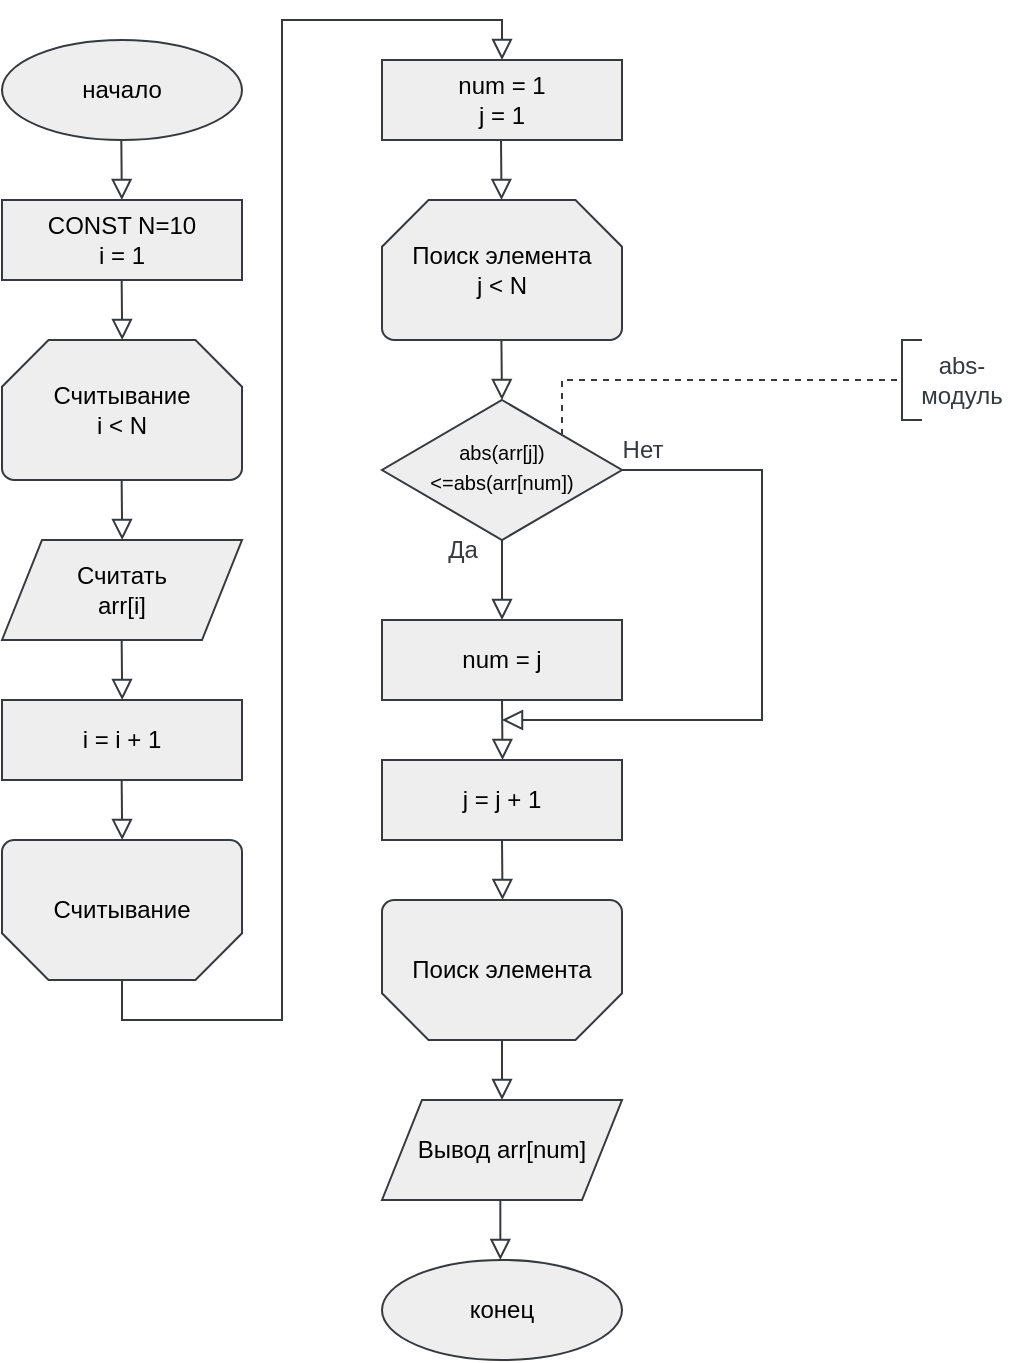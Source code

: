 <mxfile version="22.0.2" type="device">
  <diagram id="C5RBs43oDa-KdzZeNtuy" name="Page-1">
    <mxGraphModel dx="2060" dy="713" grid="1" gridSize="10" guides="1" tooltips="1" connect="1" arrows="1" fold="1" page="1" pageScale="1" pageWidth="827" pageHeight="1169" background="none" math="0" shadow="0">
      <root>
        <mxCell id="WIyWlLk6GJQsqaUBKTNV-0" />
        <mxCell id="WIyWlLk6GJQsqaUBKTNV-1" parent="WIyWlLk6GJQsqaUBKTNV-0" />
        <mxCell id="O6kwRCL_06sW0Yhjf2Mc-2" value="начало" style="ellipse;whiteSpace=wrap;html=1;strokeColor=#36393d;fillColor=#eeeeee;fontColor=#000000;" parent="WIyWlLk6GJQsqaUBKTNV-1" vertex="1">
          <mxGeometry x="-770" y="30" width="120" height="50" as="geometry" />
        </mxCell>
        <mxCell id="CJra_WSzJUt3smpGOyG3-4" value="&lt;font style=&quot;font-size: 12px;&quot;&gt;&lt;span style=&quot;&quot;&gt;Считывание&lt;/span&gt;&lt;br&gt;&lt;font style=&quot;font-size: 12px;&quot;&gt;i &amp;lt; N&lt;/font&gt;&lt;/font&gt;" style="strokeWidth=1;html=1;shape=mxgraph.flowchart.loop_limit;whiteSpace=wrap;strokeColor=#36393d;fillColor=#eeeeee;fontColor=#000000;" parent="WIyWlLk6GJQsqaUBKTNV-1" vertex="1">
          <mxGeometry x="-770" y="180" width="120" height="70" as="geometry" />
        </mxCell>
        <mxCell id="CJra_WSzJUt3smpGOyG3-6" value="" style="rounded=0;html=1;jettySize=auto;orthogonalLoop=1;fontSize=11;endArrow=block;endFill=0;endSize=8;strokeWidth=1;shadow=0;labelBackgroundColor=none;edgeStyle=orthogonalEdgeStyle;strokeColor=#36393d;fillColor=#eeeeee;fontColor=#000000;" parent="WIyWlLk6GJQsqaUBKTNV-1" edge="1">
          <mxGeometry relative="1" as="geometry">
            <mxPoint x="-710.17" y="250" as="sourcePoint" />
            <mxPoint x="-709.9" y="280" as="targetPoint" />
          </mxGeometry>
        </mxCell>
        <mxCell id="CJra_WSzJUt3smpGOyG3-8" value="Считать&lt;br&gt;arr[i]" style="shape=parallelogram;perimeter=parallelogramPerimeter;whiteSpace=wrap;html=1;fixedSize=1;strokeColor=#36393d;fillColor=#eeeeee;fontColor=#000000;" parent="WIyWlLk6GJQsqaUBKTNV-1" vertex="1">
          <mxGeometry x="-770" y="280" width="120" height="50" as="geometry" />
        </mxCell>
        <mxCell id="CJra_WSzJUt3smpGOyG3-32" value="" style="rounded=0;html=1;jettySize=auto;orthogonalLoop=1;fontSize=11;endArrow=block;endFill=0;endSize=8;strokeWidth=1;shadow=0;labelBackgroundColor=none;edgeStyle=orthogonalEdgeStyle;strokeColor=#36393d;fillColor=#eeeeee;fontColor=#000000;" parent="WIyWlLk6GJQsqaUBKTNV-1" edge="1">
          <mxGeometry relative="1" as="geometry">
            <mxPoint x="-710.34" y="80" as="sourcePoint" />
            <mxPoint x="-710.07" y="110" as="targetPoint" />
          </mxGeometry>
        </mxCell>
        <mxCell id="CJra_WSzJUt3smpGOyG3-35" value="" style="rounded=0;html=1;jettySize=auto;orthogonalLoop=1;fontSize=11;endArrow=block;endFill=0;endSize=8;strokeWidth=1;shadow=0;labelBackgroundColor=none;edgeStyle=orthogonalEdgeStyle;strokeColor=#36393d;fillColor=#eeeeee;fontColor=#000000;" parent="WIyWlLk6GJQsqaUBKTNV-1" edge="1">
          <mxGeometry relative="1" as="geometry">
            <mxPoint x="-710.17" y="150" as="sourcePoint" />
            <mxPoint x="-709.9" y="180" as="targetPoint" />
          </mxGeometry>
        </mxCell>
        <mxCell id="gXV8-5lS1U5zjnlFUvk6-14" value="&lt;font style=&quot;font-size: 10px;&quot;&gt;abs(arr[j])&amp;lt;=abs(arr[num])&lt;/font&gt;" style="rhombus;whiteSpace=wrap;html=1;shadow=0;fontFamily=Helvetica;fontSize=12;align=center;strokeWidth=1;spacing=6;spacingTop=-4;strokeColor=#36393d;fillColor=#eeeeee;fontColor=#000000;" parent="WIyWlLk6GJQsqaUBKTNV-1" vertex="1">
          <mxGeometry x="-580" y="210" width="120" height="70" as="geometry" />
        </mxCell>
        <mxCell id="Kg9K-jLbq-SvP9runcIR-1" value="" style="rounded=0;html=1;jettySize=auto;orthogonalLoop=1;fontSize=11;endArrow=block;endFill=0;endSize=8;strokeWidth=1;shadow=0;labelBackgroundColor=none;edgeStyle=orthogonalEdgeStyle;strokeColor=#36393d;fillColor=#eeeeee;fontColor=#000000;" parent="WIyWlLk6GJQsqaUBKTNV-1" edge="1">
          <mxGeometry relative="1" as="geometry">
            <mxPoint x="-710.17" y="330" as="sourcePoint" />
            <mxPoint x="-709.9" y="360" as="targetPoint" />
          </mxGeometry>
        </mxCell>
        <mxCell id="Kg9K-jLbq-SvP9runcIR-3" value="" style="rounded=0;html=1;jettySize=auto;orthogonalLoop=1;fontSize=11;endArrow=block;endFill=0;endSize=8;strokeWidth=1;shadow=0;labelBackgroundColor=none;edgeStyle=orthogonalEdgeStyle;strokeColor=#36393d;fillColor=#eeeeee;fontColor=#000000;" parent="WIyWlLk6GJQsqaUBKTNV-1" edge="1">
          <mxGeometry relative="1" as="geometry">
            <mxPoint x="-710.17" y="400" as="sourcePoint" />
            <mxPoint x="-709.9" y="430" as="targetPoint" />
          </mxGeometry>
        </mxCell>
        <mxCell id="Kg9K-jLbq-SvP9runcIR-16" value="Считывание" style="strokeWidth=1;html=1;shape=mxgraph.flowchart.loop_limit;whiteSpace=wrap;strokeColor=#36393d;fillColor=#eeeeee;fontColor=#000000;direction=west;" parent="WIyWlLk6GJQsqaUBKTNV-1" vertex="1">
          <mxGeometry x="-770" y="430" width="120" height="70" as="geometry" />
        </mxCell>
        <mxCell id="Kg9K-jLbq-SvP9runcIR-17" value="" style="rounded=0;html=1;jettySize=auto;orthogonalLoop=1;fontSize=11;endArrow=block;endFill=0;endSize=8;strokeWidth=1;shadow=0;labelBackgroundColor=none;edgeStyle=orthogonalEdgeStyle;strokeColor=#36393d;fillColor=#eeeeee;fontColor=#000000;" parent="WIyWlLk6GJQsqaUBKTNV-1" edge="1">
          <mxGeometry relative="1" as="geometry">
            <mxPoint x="-520" y="530" as="sourcePoint" />
            <mxPoint x="-520" y="560" as="targetPoint" />
          </mxGeometry>
        </mxCell>
        <mxCell id="Kg9K-jLbq-SvP9runcIR-18" value="конец" style="ellipse;whiteSpace=wrap;html=1;strokeColor=#36393d;fillColor=#eeeeee;fontColor=#000000;" parent="WIyWlLk6GJQsqaUBKTNV-1" vertex="1">
          <mxGeometry x="-580" y="640" width="120" height="50" as="geometry" />
        </mxCell>
        <mxCell id="SMtHybRJAJT8ehfguQuV-0" value="CONST N=10&lt;br&gt;i = 1" style="rounded=0;whiteSpace=wrap;html=1;strokeColor=#36393d;fillColor=#eeeeee;fontColor=#000000;" parent="WIyWlLk6GJQsqaUBKTNV-1" vertex="1">
          <mxGeometry x="-770" y="110" width="120" height="40" as="geometry" />
        </mxCell>
        <mxCell id="SMtHybRJAJT8ehfguQuV-1" value="i = i + 1" style="rounded=0;whiteSpace=wrap;html=1;strokeColor=#36393d;fillColor=#eeeeee;fontColor=#000000;" parent="WIyWlLk6GJQsqaUBKTNV-1" vertex="1">
          <mxGeometry x="-770" y="360" width="120" height="40" as="geometry" />
        </mxCell>
        <mxCell id="SMtHybRJAJT8ehfguQuV-2" value="" style="rounded=0;html=1;jettySize=auto;orthogonalLoop=1;fontSize=11;endArrow=block;endFill=0;endSize=8;strokeWidth=1;shadow=0;labelBackgroundColor=none;edgeStyle=orthogonalEdgeStyle;strokeColor=#36393d;fillColor=#eeeeee;fontColor=#000000;exitX=0.5;exitY=0;exitDx=0;exitDy=0;exitPerimeter=0;" parent="WIyWlLk6GJQsqaUBKTNV-1" source="Kg9K-jLbq-SvP9runcIR-16" edge="1">
          <mxGeometry relative="1" as="geometry">
            <mxPoint x="-710.29" y="570" as="sourcePoint" />
            <mxPoint x="-520" y="40" as="targetPoint" />
            <Array as="points">
              <mxPoint x="-710" y="520" />
              <mxPoint x="-630" y="520" />
              <mxPoint x="-630" y="20" />
              <mxPoint x="-520" y="20" />
            </Array>
          </mxGeometry>
        </mxCell>
        <mxCell id="SMtHybRJAJT8ehfguQuV-3" value="num = 1&lt;br&gt;j = 1" style="rounded=0;whiteSpace=wrap;html=1;strokeColor=#36393d;fillColor=#eeeeee;fontColor=#000000;" parent="WIyWlLk6GJQsqaUBKTNV-1" vertex="1">
          <mxGeometry x="-580" y="40" width="120" height="40" as="geometry" />
        </mxCell>
        <mxCell id="SMtHybRJAJT8ehfguQuV-4" value="Поиск элемента&lt;br&gt;j &amp;lt; N" style="strokeWidth=1;html=1;shape=mxgraph.flowchart.loop_limit;whiteSpace=wrap;strokeColor=#36393d;fillColor=#eeeeee;fontColor=#000000;" parent="WIyWlLk6GJQsqaUBKTNV-1" vertex="1">
          <mxGeometry x="-580" y="110" width="120" height="70" as="geometry" />
        </mxCell>
        <mxCell id="SMtHybRJAJT8ehfguQuV-5" value="" style="rounded=0;html=1;jettySize=auto;orthogonalLoop=1;fontSize=11;endArrow=block;endFill=0;endSize=8;strokeWidth=1;shadow=0;labelBackgroundColor=none;edgeStyle=orthogonalEdgeStyle;strokeColor=#36393d;fillColor=#eeeeee;fontColor=#000000;" parent="WIyWlLk6GJQsqaUBKTNV-1" edge="1">
          <mxGeometry relative="1" as="geometry">
            <mxPoint x="-520.5" y="80" as="sourcePoint" />
            <mxPoint x="-520.23" y="110" as="targetPoint" />
          </mxGeometry>
        </mxCell>
        <mxCell id="SMtHybRJAJT8ehfguQuV-6" value="" style="rounded=0;html=1;jettySize=auto;orthogonalLoop=1;fontSize=11;endArrow=block;endFill=0;endSize=8;strokeWidth=1;shadow=0;labelBackgroundColor=none;edgeStyle=orthogonalEdgeStyle;strokeColor=#36393d;fillColor=#eeeeee;fontColor=#000000;" parent="WIyWlLk6GJQsqaUBKTNV-1" edge="1">
          <mxGeometry relative="1" as="geometry">
            <mxPoint x="-520.29" y="180" as="sourcePoint" />
            <mxPoint x="-520.02" y="210" as="targetPoint" />
          </mxGeometry>
        </mxCell>
        <mxCell id="SMtHybRJAJT8ehfguQuV-7" value="" style="rounded=0;html=1;jettySize=auto;orthogonalLoop=1;fontSize=11;endArrow=block;endFill=0;endSize=8;strokeWidth=1;shadow=0;labelBackgroundColor=none;edgeStyle=orthogonalEdgeStyle;strokeColor=#36393d;fillColor=#eeeeee;fontColor=#000000;exitX=0.5;exitY=1;exitDx=0;exitDy=0;" parent="WIyWlLk6GJQsqaUBKTNV-1" source="gXV8-5lS1U5zjnlFUvk6-14" edge="1">
          <mxGeometry relative="1" as="geometry">
            <mxPoint x="-520.42" y="280" as="sourcePoint" />
            <mxPoint x="-520" y="320" as="targetPoint" />
            <Array as="points" />
          </mxGeometry>
        </mxCell>
        <mxCell id="SMtHybRJAJT8ehfguQuV-8" value="Да" style="text;html=1;align=center;verticalAlign=middle;resizable=0;points=[];autosize=1;strokeColor=none;fillColor=none;fontColor=#36393d;" parent="WIyWlLk6GJQsqaUBKTNV-1" vertex="1">
          <mxGeometry x="-560" y="270" width="40" height="30" as="geometry" />
        </mxCell>
        <mxCell id="SMtHybRJAJT8ehfguQuV-9" value="num = j" style="rounded=0;whiteSpace=wrap;html=1;strokeColor=#36393d;fillColor=#eeeeee;fontColor=#000000;" parent="WIyWlLk6GJQsqaUBKTNV-1" vertex="1">
          <mxGeometry x="-580" y="320" width="120" height="40" as="geometry" />
        </mxCell>
        <mxCell id="SMtHybRJAJT8ehfguQuV-10" value="Поиск элемента" style="strokeWidth=1;html=1;shape=mxgraph.flowchart.loop_limit;whiteSpace=wrap;strokeColor=#36393d;fillColor=#eeeeee;fontColor=#000000;direction=west;" parent="WIyWlLk6GJQsqaUBKTNV-1" vertex="1">
          <mxGeometry x="-580" y="460" width="120" height="70" as="geometry" />
        </mxCell>
        <mxCell id="SMtHybRJAJT8ehfguQuV-11" value="" style="rounded=0;html=1;jettySize=auto;orthogonalLoop=1;fontSize=11;endArrow=block;endFill=0;endSize=8;strokeWidth=1;shadow=0;labelBackgroundColor=none;edgeStyle=orthogonalEdgeStyle;strokeColor=#36393d;fillColor=#eeeeee;fontColor=#000000;" parent="WIyWlLk6GJQsqaUBKTNV-1" edge="1">
          <mxGeometry relative="1" as="geometry">
            <mxPoint x="-520" y="360" as="sourcePoint" />
            <mxPoint x="-519.73" y="390" as="targetPoint" />
          </mxGeometry>
        </mxCell>
        <mxCell id="SMtHybRJAJT8ehfguQuV-12" value="" style="rounded=0;html=1;jettySize=auto;orthogonalLoop=1;fontSize=11;endArrow=block;endFill=0;endSize=8;strokeWidth=1;shadow=0;labelBackgroundColor=none;edgeStyle=orthogonalEdgeStyle;strokeColor=#36393d;fillColor=#eeeeee;fontColor=#000000;exitX=1;exitY=0.5;exitDx=0;exitDy=0;" parent="WIyWlLk6GJQsqaUBKTNV-1" source="gXV8-5lS1U5zjnlFUvk6-14" edge="1">
          <mxGeometry relative="1" as="geometry">
            <mxPoint x="-260.08" y="260" as="sourcePoint" />
            <mxPoint x="-520" y="370" as="targetPoint" />
            <Array as="points">
              <mxPoint x="-390" y="245" />
              <mxPoint x="-390" y="370" />
            </Array>
          </mxGeometry>
        </mxCell>
        <mxCell id="SMtHybRJAJT8ehfguQuV-16" value="j = j + 1" style="rounded=0;whiteSpace=wrap;html=1;strokeColor=#36393d;fillColor=#eeeeee;fontColor=#000000;" parent="WIyWlLk6GJQsqaUBKTNV-1" vertex="1">
          <mxGeometry x="-580" y="390" width="120" height="40" as="geometry" />
        </mxCell>
        <mxCell id="SMtHybRJAJT8ehfguQuV-17" value="" style="rounded=0;html=1;jettySize=auto;orthogonalLoop=1;fontSize=11;endArrow=block;endFill=0;endSize=8;strokeWidth=1;shadow=0;labelBackgroundColor=none;edgeStyle=orthogonalEdgeStyle;strokeColor=#36393d;fillColor=#eeeeee;fontColor=#000000;" parent="WIyWlLk6GJQsqaUBKTNV-1" edge="1">
          <mxGeometry relative="1" as="geometry">
            <mxPoint x="-520" y="430" as="sourcePoint" />
            <mxPoint x="-519.73" y="460" as="targetPoint" />
          </mxGeometry>
        </mxCell>
        <mxCell id="SMtHybRJAJT8ehfguQuV-18" value="Нет" style="text;html=1;align=center;verticalAlign=middle;resizable=0;points=[];autosize=1;strokeColor=none;fillColor=none;fontColor=#36393d;" parent="WIyWlLk6GJQsqaUBKTNV-1" vertex="1">
          <mxGeometry x="-470" y="220" width="40" height="30" as="geometry" />
        </mxCell>
        <mxCell id="SMtHybRJAJT8ehfguQuV-19" value="Вывод arr[num]" style="shape=parallelogram;perimeter=parallelogramPerimeter;whiteSpace=wrap;html=1;fixedSize=1;strokeColor=#36393d;fillColor=#eeeeee;fontColor=#000000;" parent="WIyWlLk6GJQsqaUBKTNV-1" vertex="1">
          <mxGeometry x="-580" y="560" width="120" height="50" as="geometry" />
        </mxCell>
        <mxCell id="SMtHybRJAJT8ehfguQuV-20" value="" style="rounded=0;html=1;jettySize=auto;orthogonalLoop=1;fontSize=11;endArrow=block;endFill=0;endSize=8;strokeWidth=1;shadow=0;labelBackgroundColor=none;edgeStyle=orthogonalEdgeStyle;strokeColor=#36393d;fillColor=#eeeeee;fontColor=#000000;" parent="WIyWlLk6GJQsqaUBKTNV-1" edge="1">
          <mxGeometry relative="1" as="geometry">
            <mxPoint x="-520.83" y="610" as="sourcePoint" />
            <mxPoint x="-520.83" y="640" as="targetPoint" />
          </mxGeometry>
        </mxCell>
        <mxCell id="kn3eDTNyuo5gu1RkgG4t-0" value="" style="endArrow=none;dashed=1;html=1;rounded=0;exitX=1;exitY=0;exitDx=0;exitDy=0;strokeColor=#36393d;" edge="1" parent="WIyWlLk6GJQsqaUBKTNV-1" source="gXV8-5lS1U5zjnlFUvk6-14">
          <mxGeometry width="50" height="50" relative="1" as="geometry">
            <mxPoint x="-460" y="290" as="sourcePoint" />
            <mxPoint x="-320" y="200" as="targetPoint" />
            <Array as="points">
              <mxPoint x="-490" y="200" />
              <mxPoint x="-460" y="200" />
            </Array>
          </mxGeometry>
        </mxCell>
        <mxCell id="kn3eDTNyuo5gu1RkgG4t-2" value="" style="strokeWidth=1;html=1;shape=mxgraph.flowchart.annotation_1;align=left;pointerEvents=1;direction=east;strokeColor=#36393d;" vertex="1" parent="WIyWlLk6GJQsqaUBKTNV-1">
          <mxGeometry x="-320" y="180" width="10" height="40" as="geometry" />
        </mxCell>
        <mxCell id="kn3eDTNyuo5gu1RkgG4t-3" value="abs-модуль" style="text;html=1;strokeColor=none;fillColor=none;align=center;verticalAlign=middle;whiteSpace=wrap;rounded=0;fontColor=#36393d;" vertex="1" parent="WIyWlLk6GJQsqaUBKTNV-1">
          <mxGeometry x="-320" y="185" width="60" height="30" as="geometry" />
        </mxCell>
      </root>
    </mxGraphModel>
  </diagram>
</mxfile>
